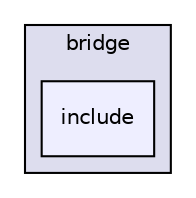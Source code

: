 digraph "bridge/include" {
  compound=true
  node [ fontsize="10", fontname="Helvetica"];
  edge [ labelfontsize="10", labelfontname="Helvetica"];
  subgraph clusterdir_132775b0794a11d92d4837e5e0fed867 {
    graph [ bgcolor="#ddddee", pencolor="black", label="bridge" fontname="Helvetica", fontsize="10", URL="dir_132775b0794a11d92d4837e5e0fed867.html"]
  dir_ae4c8d13d128f1ac5f3113cdcf63df6f [shape=box, label="include", style="filled", fillcolor="#eeeeff", pencolor="black", URL="dir_ae4c8d13d128f1ac5f3113cdcf63df6f.html"];
  }
}
